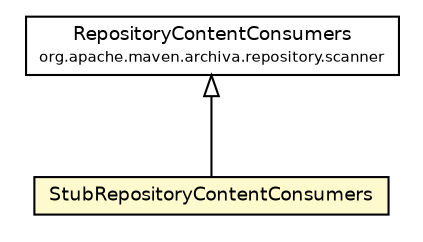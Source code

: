 #!/usr/local/bin/dot
#
# Class diagram 
# Generated by UmlGraph version 4.6 (http://www.spinellis.gr/sw/umlgraph)
#

digraph G {
	edge [fontname="Helvetica",fontsize=10,labelfontname="Helvetica",labelfontsize=10];
	node [fontname="Helvetica",fontsize=10,shape=plaintext];
	// org.apache.maven.archiva.webdav.StubRepositoryContentConsumers
	c47252 [label=<<table border="0" cellborder="1" cellspacing="0" cellpadding="2" port="p" bgcolor="lemonChiffon" href="./StubRepositoryContentConsumers.html">
		<tr><td><table border="0" cellspacing="0" cellpadding="1">
			<tr><td> StubRepositoryContentConsumers </td></tr>
		</table></td></tr>
		</table>>, fontname="Helvetica", fontcolor="black", fontsize=9.0];
	//org.apache.maven.archiva.webdav.StubRepositoryContentConsumers extends org.apache.maven.archiva.repository.scanner.RepositoryContentConsumers
	c47289:p -> c47252:p [dir=back,arrowtail=empty];
	// org.apache.maven.archiva.repository.scanner.RepositoryContentConsumers
	c47289 [label=<<table border="0" cellborder="1" cellspacing="0" cellpadding="2" port="p" href="http://java.sun.com/j2se/1.4.2/docs/api/org/apache/maven/archiva/repository/scanner/RepositoryContentConsumers.html">
		<tr><td><table border="0" cellspacing="0" cellpadding="1">
			<tr><td> RepositoryContentConsumers </td></tr>
			<tr><td><font point-size="7.0"> org.apache.maven.archiva.repository.scanner </font></td></tr>
		</table></td></tr>
		</table>>, fontname="Helvetica", fontcolor="black", fontsize=9.0];
}

